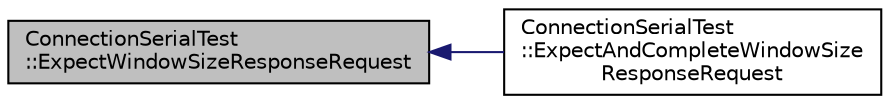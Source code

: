digraph "ConnectionSerialTest::ExpectWindowSizeResponseRequest"
{
 // INTERACTIVE_SVG=YES
  edge [fontname="Helvetica",fontsize="10",labelfontname="Helvetica",labelfontsize="10"];
  node [fontname="Helvetica",fontsize="10",shape=record];
  rankdir="LR";
  Node48 [label="ConnectionSerialTest\l::ExpectWindowSizeResponseRequest",height=0.2,width=0.4,color="black", fillcolor="grey75", style="filled", fontcolor="black"];
  Node48 -> Node49 [dir="back",color="midnightblue",fontsize="10",style="solid",fontname="Helvetica"];
  Node49 [label="ConnectionSerialTest\l::ExpectAndCompleteWindowSize\lResponseRequest",height=0.2,width=0.4,color="black", fillcolor="white", style="filled",URL="$d9/d48/class_connection_serial_test.html#af8224608953623bb2fe22a474add6717"];
}
